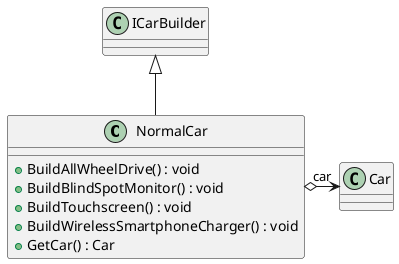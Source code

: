 @startuml
class NormalCar {
    + BuildAllWheelDrive() : void
    + BuildBlindSpotMonitor() : void
    + BuildTouchscreen() : void
    + BuildWirelessSmartphoneCharger() : void
    + GetCar() : Car
}
ICarBuilder <|-- NormalCar
NormalCar o-> "car" Car
@enduml
